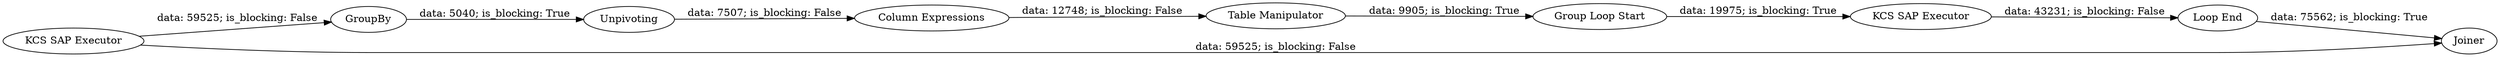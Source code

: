 digraph {
	"3345693484443609650_5" [label="Table Manipulator"]
	"3345693484443609650_14" [label="KCS SAP Executor"]
	"3345693484443609650_13" [label="Column Expressions"]
	"3345693484443609650_11" [label=GroupBy]
	"3345693484443609650_1" [label="KCS SAP Executor"]
	"3345693484443609650_8" [label=Joiner]
	"3345693484443609650_10" [label="Loop End"]
	"3345693484443609650_12" [label=Unpivoting]
	"3345693484443609650_9" [label="Group Loop Start"]
	"3345693484443609650_1" -> "3345693484443609650_8" [label="data: 59525; is_blocking: False"]
	"3345693484443609650_9" -> "3345693484443609650_14" [label="data: 19975; is_blocking: True"]
	"3345693484443609650_11" -> "3345693484443609650_12" [label="data: 5040; is_blocking: True"]
	"3345693484443609650_14" -> "3345693484443609650_10" [label="data: 43231; is_blocking: False"]
	"3345693484443609650_5" -> "3345693484443609650_9" [label="data: 9905; is_blocking: True"]
	"3345693484443609650_13" -> "3345693484443609650_5" [label="data: 12748; is_blocking: False"]
	"3345693484443609650_1" -> "3345693484443609650_11" [label="data: 59525; is_blocking: False"]
	"3345693484443609650_10" -> "3345693484443609650_8" [label="data: 75562; is_blocking: True"]
	"3345693484443609650_12" -> "3345693484443609650_13" [label="data: 7507; is_blocking: False"]
	rankdir=LR
}
